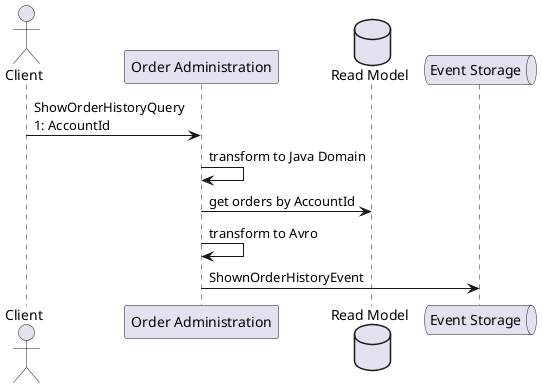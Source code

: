 @startuml
'https://plantuml.com/sequence-diagram

actor "Client" as C
participant "Order Administration" as OA
database "Read Model" as RM
queue "Event Storage" as ESG

C -> OA: ShowOrderHistoryQuery\n1: AccountId
OA -> OA: transform to Java Domain
OA -> RM: get orders by AccountId
OA -> OA: transform to Avro
OA -> ESG: ShownOrderHistoryEvent

@enduml